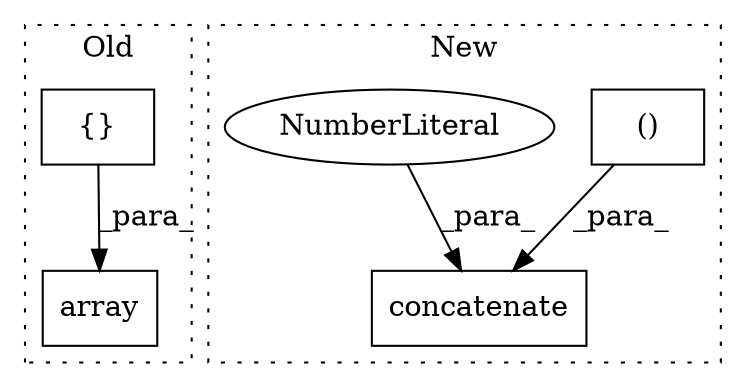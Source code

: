 digraph G {
subgraph cluster0 {
1 [label="array" a="32" s="1936,1964" l="6,1" shape="box"];
4 [label="{}" a="4" s="1951,1963" l="1,1" shape="box"];
label = "Old";
style="dotted";
}
subgraph cluster1 {
2 [label="concatenate" a="32" s="2282,2330" l="19,1" shape="box"];
3 [label="()" a="106" s="2301" l="26" shape="box"];
5 [label="NumberLiteral" a="34" s="2329" l="1" shape="ellipse"];
label = "New";
style="dotted";
}
3 -> 2 [label="_para_"];
4 -> 1 [label="_para_"];
5 -> 2 [label="_para_"];
}